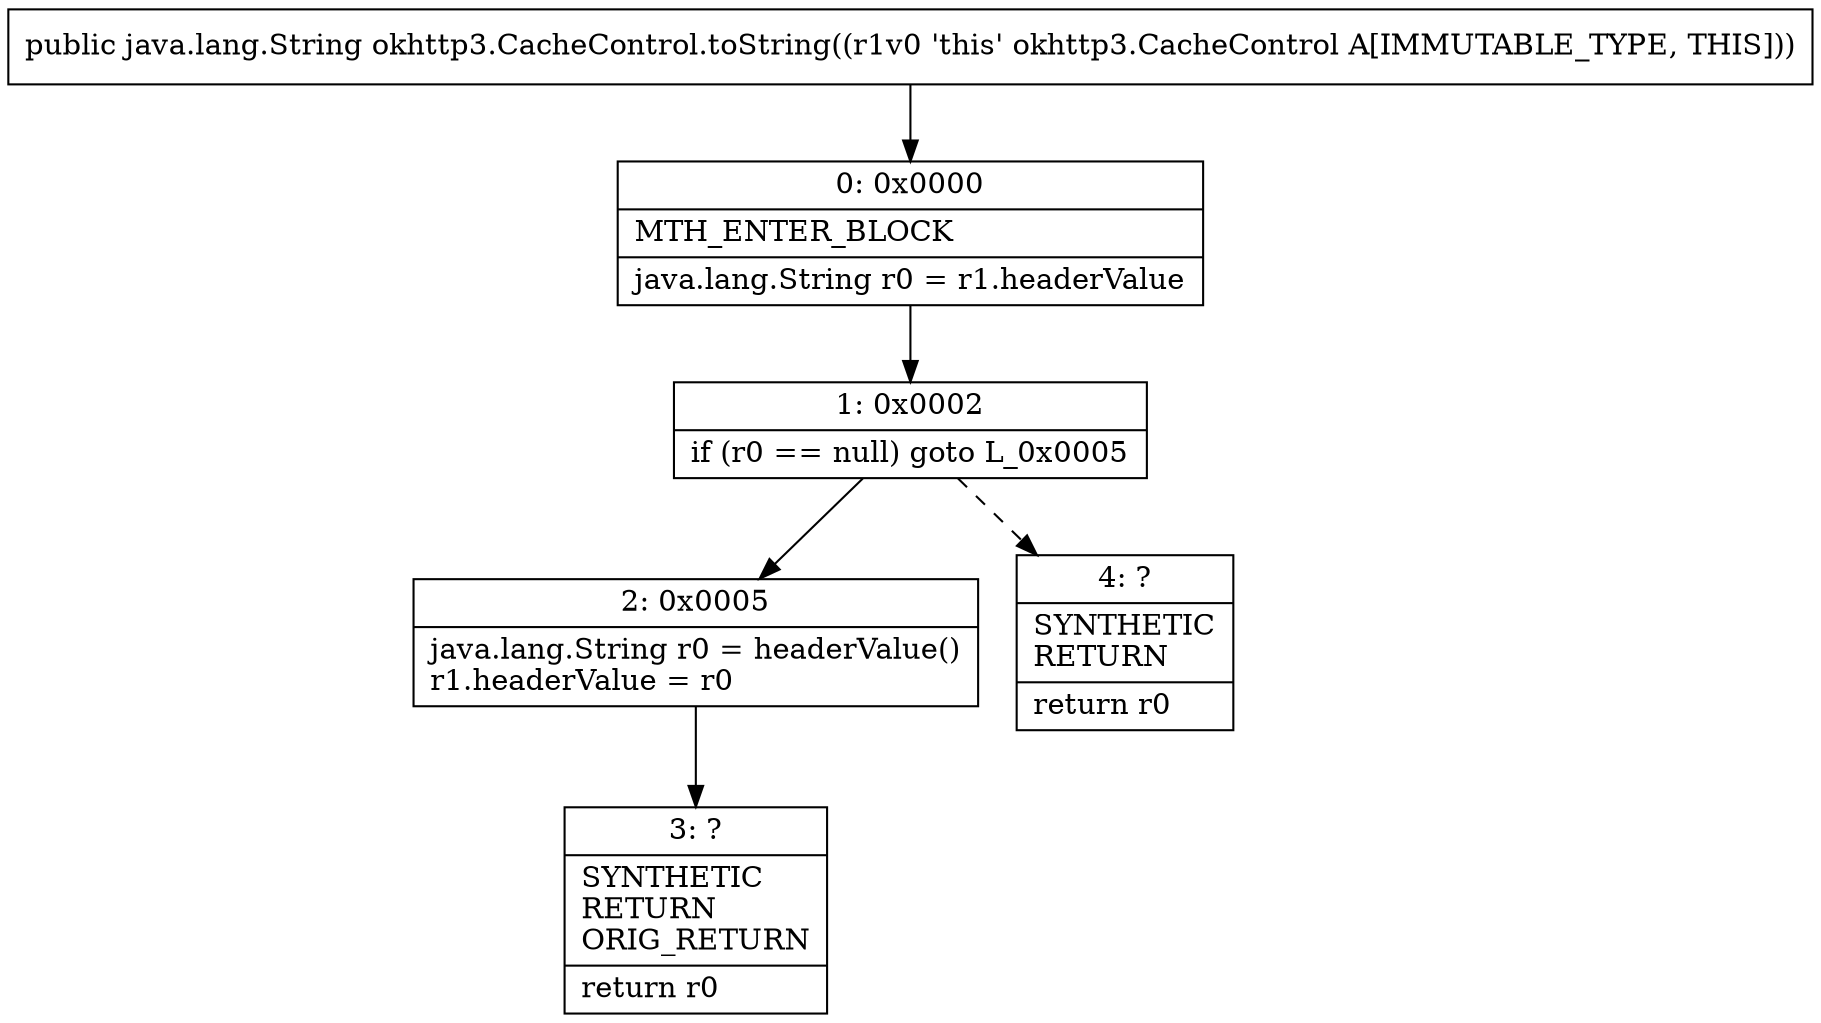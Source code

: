digraph "CFG forokhttp3.CacheControl.toString()Ljava\/lang\/String;" {
Node_0 [shape=record,label="{0\:\ 0x0000|MTH_ENTER_BLOCK\l|java.lang.String r0 = r1.headerValue\l}"];
Node_1 [shape=record,label="{1\:\ 0x0002|if (r0 == null) goto L_0x0005\l}"];
Node_2 [shape=record,label="{2\:\ 0x0005|java.lang.String r0 = headerValue()\lr1.headerValue = r0\l}"];
Node_3 [shape=record,label="{3\:\ ?|SYNTHETIC\lRETURN\lORIG_RETURN\l|return r0\l}"];
Node_4 [shape=record,label="{4\:\ ?|SYNTHETIC\lRETURN\l|return r0\l}"];
MethodNode[shape=record,label="{public java.lang.String okhttp3.CacheControl.toString((r1v0 'this' okhttp3.CacheControl A[IMMUTABLE_TYPE, THIS])) }"];
MethodNode -> Node_0;
Node_0 -> Node_1;
Node_1 -> Node_2;
Node_1 -> Node_4[style=dashed];
Node_2 -> Node_3;
}

